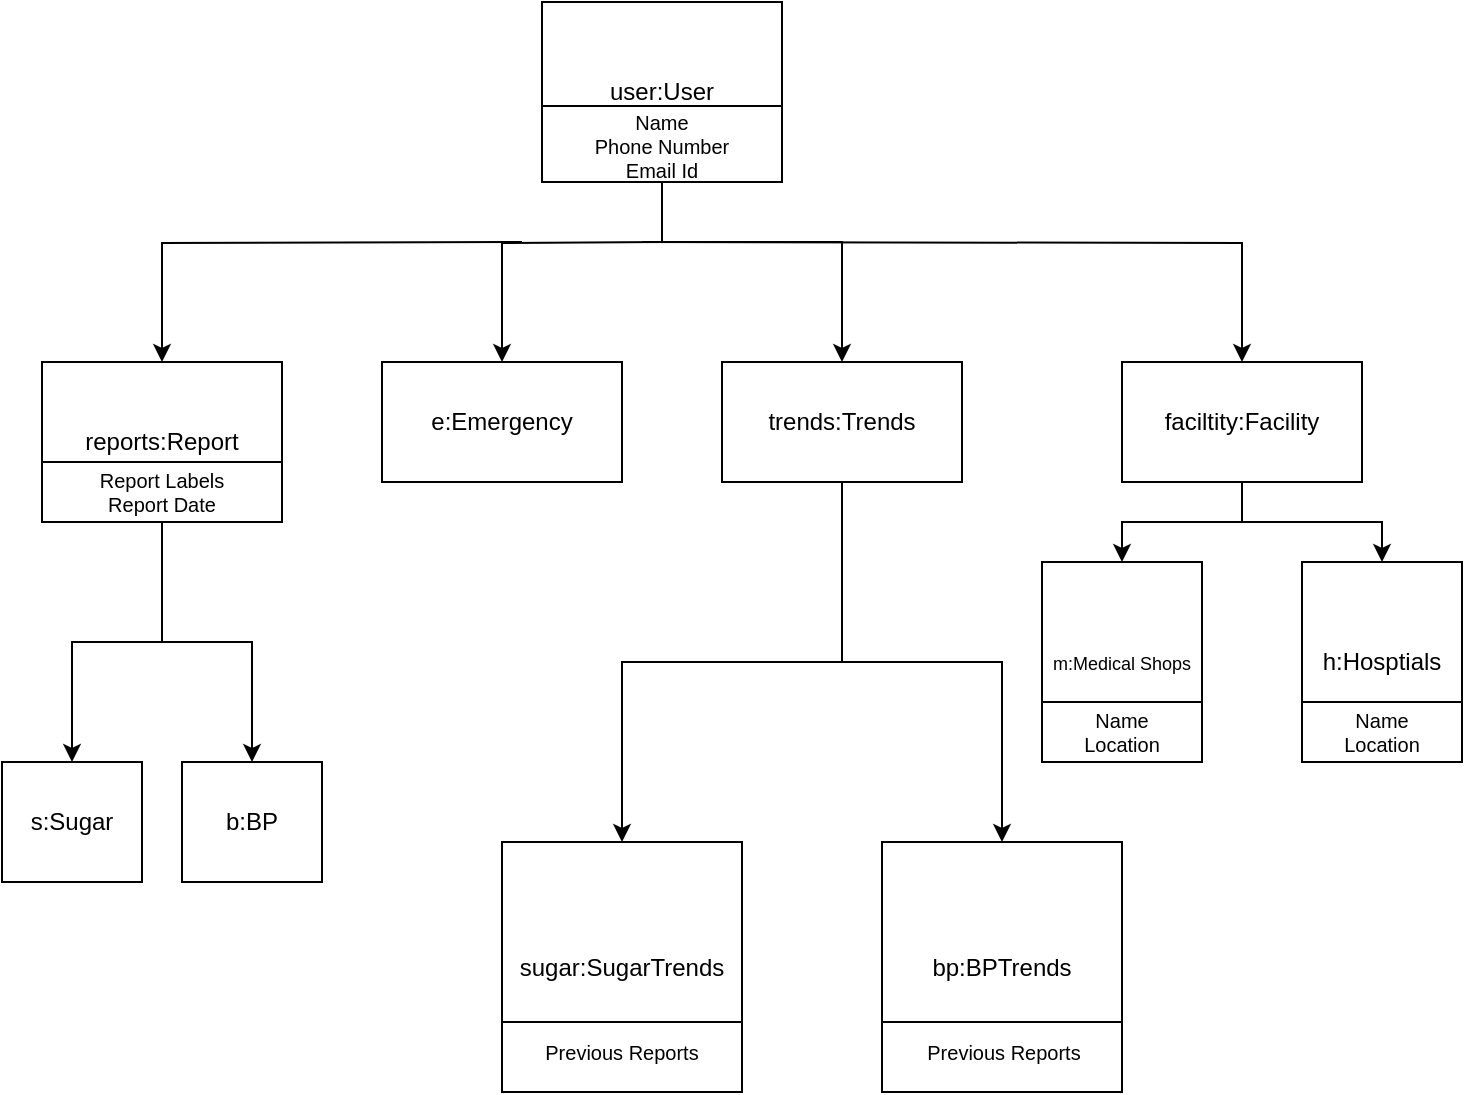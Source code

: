 <mxfile version="15.7.0" type="github">
  <diagram id="iWZFfSqNQOpmOCwamEa_" name="Page-1">
    <mxGraphModel dx="782" dy="432" grid="1" gridSize="10" guides="1" tooltips="1" connect="1" arrows="1" fold="1" page="1" pageScale="1" pageWidth="850" pageHeight="1100" math="0" shadow="0">
      <root>
        <mxCell id="0" />
        <mxCell id="1" parent="0" />
        <mxCell id="5p0G7RZw7-WrblyWdG-P-5" value="" style="edgeStyle=orthogonalEdgeStyle;rounded=0;orthogonalLoop=1;jettySize=auto;html=1;" edge="1" parent="1" target="5p0G7RZw7-WrblyWdG-P-4">
          <mxGeometry relative="1" as="geometry">
            <mxPoint x="370" y="180" as="sourcePoint" />
          </mxGeometry>
        </mxCell>
        <mxCell id="5p0G7RZw7-WrblyWdG-P-7" value="" style="edgeStyle=orthogonalEdgeStyle;rounded=0;orthogonalLoop=1;jettySize=auto;html=1;" edge="1" parent="1" target="5p0G7RZw7-WrblyWdG-P-6">
          <mxGeometry relative="1" as="geometry">
            <mxPoint x="430" y="180" as="sourcePoint" />
          </mxGeometry>
        </mxCell>
        <mxCell id="5p0G7RZw7-WrblyWdG-P-9" value="" style="edgeStyle=orthogonalEdgeStyle;rounded=0;orthogonalLoop=1;jettySize=auto;html=1;" edge="1" parent="1" target="5p0G7RZw7-WrblyWdG-P-8">
          <mxGeometry relative="1" as="geometry">
            <mxPoint x="440" y="180" as="sourcePoint" />
          </mxGeometry>
        </mxCell>
        <mxCell id="5p0G7RZw7-WrblyWdG-P-16" value="" style="edgeStyle=orthogonalEdgeStyle;rounded=0;orthogonalLoop=1;jettySize=auto;html=1;" edge="1" parent="1" source="5p0G7RZw7-WrblyWdG-P-1" target="5p0G7RZw7-WrblyWdG-P-15">
          <mxGeometry relative="1" as="geometry">
            <Array as="points">
              <mxPoint x="440" y="180" />
              <mxPoint x="530" y="180" />
            </Array>
          </mxGeometry>
        </mxCell>
        <mxCell id="5p0G7RZw7-WrblyWdG-P-1" value="user:User" style="rounded=0;whiteSpace=wrap;html=1;" vertex="1" parent="1">
          <mxGeometry x="380" y="60" width="120" height="90" as="geometry" />
        </mxCell>
        <mxCell id="5p0G7RZw7-WrblyWdG-P-11" value="" style="edgeStyle=orthogonalEdgeStyle;rounded=0;orthogonalLoop=1;jettySize=auto;html=1;" edge="1" parent="1" source="5p0G7RZw7-WrblyWdG-P-4" target="5p0G7RZw7-WrblyWdG-P-10">
          <mxGeometry relative="1" as="geometry" />
        </mxCell>
        <mxCell id="5p0G7RZw7-WrblyWdG-P-14" value="" style="edgeStyle=orthogonalEdgeStyle;rounded=0;orthogonalLoop=1;jettySize=auto;html=1;" edge="1" parent="1" source="5p0G7RZw7-WrblyWdG-P-4" target="5p0G7RZw7-WrblyWdG-P-13">
          <mxGeometry relative="1" as="geometry" />
        </mxCell>
        <mxCell id="5p0G7RZw7-WrblyWdG-P-4" value="reports:Report" style="whiteSpace=wrap;html=1;rounded=0;" vertex="1" parent="1">
          <mxGeometry x="130" y="240" width="120" height="80" as="geometry" />
        </mxCell>
        <mxCell id="5p0G7RZw7-WrblyWdG-P-29" value="" style="edgeStyle=orthogonalEdgeStyle;rounded=0;orthogonalLoop=1;jettySize=auto;html=1;" edge="1" parent="1" source="5p0G7RZw7-WrblyWdG-P-6" target="5p0G7RZw7-WrblyWdG-P-28">
          <mxGeometry relative="1" as="geometry" />
        </mxCell>
        <mxCell id="5p0G7RZw7-WrblyWdG-P-31" value="" style="edgeStyle=orthogonalEdgeStyle;rounded=0;orthogonalLoop=1;jettySize=auto;html=1;" edge="1" parent="1" source="5p0G7RZw7-WrblyWdG-P-6" target="5p0G7RZw7-WrblyWdG-P-30">
          <mxGeometry relative="1" as="geometry" />
        </mxCell>
        <mxCell id="5p0G7RZw7-WrblyWdG-P-6" value="faciltity:Facility" style="whiteSpace=wrap;html=1;rounded=0;" vertex="1" parent="1">
          <mxGeometry x="670" y="240" width="120" height="60" as="geometry" />
        </mxCell>
        <mxCell id="5p0G7RZw7-WrblyWdG-P-8" value="e:Emergency" style="rounded=0;whiteSpace=wrap;html=1;" vertex="1" parent="1">
          <mxGeometry x="300" y="240" width="120" height="60" as="geometry" />
        </mxCell>
        <mxCell id="5p0G7RZw7-WrblyWdG-P-10" value="s:Sugar" style="whiteSpace=wrap;html=1;rounded=0;" vertex="1" parent="1">
          <mxGeometry x="110" y="440" width="70" height="60" as="geometry" />
        </mxCell>
        <mxCell id="5p0G7RZw7-WrblyWdG-P-13" value="b:BP" style="whiteSpace=wrap;html=1;rounded=0;" vertex="1" parent="1">
          <mxGeometry x="200" y="440" width="70" height="60" as="geometry" />
        </mxCell>
        <mxCell id="5p0G7RZw7-WrblyWdG-P-19" value="" style="edgeStyle=orthogonalEdgeStyle;rounded=0;orthogonalLoop=1;jettySize=auto;html=1;" edge="1" parent="1" source="5p0G7RZw7-WrblyWdG-P-15" target="5p0G7RZw7-WrblyWdG-P-18">
          <mxGeometry relative="1" as="geometry" />
        </mxCell>
        <mxCell id="5p0G7RZw7-WrblyWdG-P-21" value="" style="edgeStyle=orthogonalEdgeStyle;rounded=0;orthogonalLoop=1;jettySize=auto;html=1;" edge="1" parent="1" source="5p0G7RZw7-WrblyWdG-P-15" target="5p0G7RZw7-WrblyWdG-P-20">
          <mxGeometry relative="1" as="geometry" />
        </mxCell>
        <mxCell id="5p0G7RZw7-WrblyWdG-P-15" value="trends:Trends" style="whiteSpace=wrap;html=1;rounded=0;" vertex="1" parent="1">
          <mxGeometry x="470" y="240" width="120" height="60" as="geometry" />
        </mxCell>
        <mxCell id="5p0G7RZw7-WrblyWdG-P-18" value="sugar:SugarTrends" style="whiteSpace=wrap;html=1;rounded=0;" vertex="1" parent="1">
          <mxGeometry x="360" y="480" width="120" height="125" as="geometry" />
        </mxCell>
        <mxCell id="5p0G7RZw7-WrblyWdG-P-20" value="bp:BPTrends" style="whiteSpace=wrap;html=1;rounded=0;" vertex="1" parent="1">
          <mxGeometry x="550" y="480" width="120" height="125" as="geometry" />
        </mxCell>
        <mxCell id="5p0G7RZw7-WrblyWdG-P-28" value="&lt;font style=&quot;font-size: 9px&quot;&gt;m:Medical Shops&lt;/font&gt;" style="whiteSpace=wrap;html=1;rounded=0;" vertex="1" parent="1">
          <mxGeometry x="630" y="340" width="80" height="100" as="geometry" />
        </mxCell>
        <mxCell id="5p0G7RZw7-WrblyWdG-P-30" value="h:Hosptials" style="whiteSpace=wrap;html=1;rounded=0;" vertex="1" parent="1">
          <mxGeometry x="760" y="340" width="80" height="100" as="geometry" />
        </mxCell>
        <mxCell id="5p0G7RZw7-WrblyWdG-P-33" value="" style="endArrow=none;html=1;rounded=0;fontSize=9;" edge="1" parent="1">
          <mxGeometry width="50" height="50" relative="1" as="geometry">
            <mxPoint x="130" y="290" as="sourcePoint" />
            <mxPoint x="250" y="290" as="targetPoint" />
          </mxGeometry>
        </mxCell>
        <mxCell id="5p0G7RZw7-WrblyWdG-P-34" value="&lt;font style=&quot;font-size: 10px&quot;&gt;Report Labels&lt;br&gt;Report Date&lt;br&gt;&lt;/font&gt;" style="text;html=1;strokeColor=none;fillColor=none;align=center;verticalAlign=middle;whiteSpace=wrap;rounded=0;fontSize=9;" vertex="1" parent="1">
          <mxGeometry x="150" y="300" width="80" height="10" as="geometry" />
        </mxCell>
        <mxCell id="5p0G7RZw7-WrblyWdG-P-35" value="" style="endArrow=none;html=1;rounded=0;fontSize=9;" edge="1" parent="1">
          <mxGeometry width="50" height="50" relative="1" as="geometry">
            <mxPoint x="380" y="112" as="sourcePoint" />
            <mxPoint x="500" y="112" as="targetPoint" />
          </mxGeometry>
        </mxCell>
        <mxCell id="5p0G7RZw7-WrblyWdG-P-36" value="&lt;font style=&quot;font-size: 10px&quot;&gt;Name&lt;br&gt;Phone Number&lt;br&gt;Email Id&lt;br&gt;&lt;/font&gt;" style="text;html=1;strokeColor=none;fillColor=none;align=center;verticalAlign=middle;whiteSpace=wrap;rounded=0;fontSize=9;" vertex="1" parent="1">
          <mxGeometry x="400" y="127" width="80" height="10" as="geometry" />
        </mxCell>
        <mxCell id="5p0G7RZw7-WrblyWdG-P-37" value="" style="endArrow=none;html=1;rounded=0;fontSize=9;" edge="1" parent="1">
          <mxGeometry width="50" height="50" relative="1" as="geometry">
            <mxPoint x="360" y="570" as="sourcePoint" />
            <mxPoint x="480" y="570" as="targetPoint" />
          </mxGeometry>
        </mxCell>
        <mxCell id="5p0G7RZw7-WrblyWdG-P-38" value="" style="endArrow=none;html=1;rounded=0;fontSize=9;" edge="1" parent="1">
          <mxGeometry width="50" height="50" relative="1" as="geometry">
            <mxPoint x="550" y="570" as="sourcePoint" />
            <mxPoint x="670" y="570" as="targetPoint" />
          </mxGeometry>
        </mxCell>
        <mxCell id="5p0G7RZw7-WrblyWdG-P-39" value="&lt;font style=&quot;font-size: 10px&quot;&gt;Previous Reports&lt;br&gt;&lt;/font&gt;" style="text;html=1;strokeColor=none;fillColor=none;align=center;verticalAlign=middle;whiteSpace=wrap;rounded=0;fontSize=9;" vertex="1" parent="1">
          <mxGeometry x="380" y="580" width="80" height="10" as="geometry" />
        </mxCell>
        <mxCell id="5p0G7RZw7-WrblyWdG-P-40" value="&lt;font style=&quot;font-size: 10px&quot;&gt;Previous Reports&lt;br&gt;&lt;/font&gt;" style="text;html=1;strokeColor=none;fillColor=none;align=center;verticalAlign=middle;whiteSpace=wrap;rounded=0;fontSize=9;" vertex="1" parent="1">
          <mxGeometry x="571" y="580" width="80" height="10" as="geometry" />
        </mxCell>
        <mxCell id="5p0G7RZw7-WrblyWdG-P-41" value="" style="endArrow=none;html=1;rounded=0;fontSize=9;" edge="1" parent="1">
          <mxGeometry width="50" height="50" relative="1" as="geometry">
            <mxPoint x="630" y="410" as="sourcePoint" />
            <mxPoint x="710" y="410" as="targetPoint" />
          </mxGeometry>
        </mxCell>
        <mxCell id="5p0G7RZw7-WrblyWdG-P-42" value="" style="endArrow=none;html=1;rounded=0;fontSize=9;" edge="1" parent="1">
          <mxGeometry width="50" height="50" relative="1" as="geometry">
            <mxPoint x="760" y="410" as="sourcePoint" />
            <mxPoint x="840" y="410" as="targetPoint" />
          </mxGeometry>
        </mxCell>
        <mxCell id="5p0G7RZw7-WrblyWdG-P-43" value="&lt;font style=&quot;font-size: 10px&quot;&gt;Name&lt;br&gt;Location&lt;br&gt;&lt;/font&gt;" style="text;html=1;strokeColor=none;fillColor=none;align=center;verticalAlign=middle;whiteSpace=wrap;rounded=0;fontSize=9;" vertex="1" parent="1">
          <mxGeometry x="630" y="420" width="80" height="10" as="geometry" />
        </mxCell>
        <mxCell id="5p0G7RZw7-WrblyWdG-P-44" value="&lt;font style=&quot;font-size: 10px&quot;&gt;Name&lt;br&gt;Location&lt;br&gt;&lt;/font&gt;" style="text;html=1;strokeColor=none;fillColor=none;align=center;verticalAlign=middle;whiteSpace=wrap;rounded=0;fontSize=9;" vertex="1" parent="1">
          <mxGeometry x="760" y="420" width="80" height="10" as="geometry" />
        </mxCell>
      </root>
    </mxGraphModel>
  </diagram>
</mxfile>

